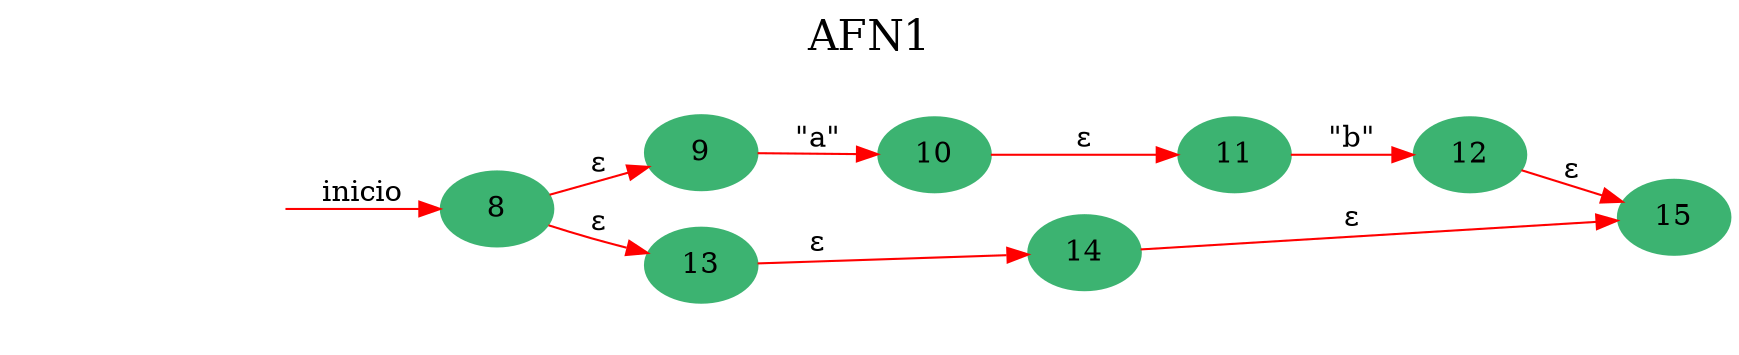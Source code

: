 digraph AFN1 {
	rankdir=LR;
	graph [label="AFN1", labelloc=t, fontsize=20]; 
	node [style = filled,color = mediumseagreen]; 8 9 10 11 12 13 14 15;
	node [shape=circle];
	node [color=midnightblue,fontcolor=white];
	edge [color=red];
	secret_node [style=invis];
	secret_node -> 8 [label="inicio"];
	8 -> 13 [label="ε"];
	8 -> 9 [label="ε"];
	9 -> 10 [label="\"a\""];
	10 -> 11 [label="ε"];
	11 -> 12 [label="\"b\""];
	12 -> 15 [label="ε"];
	13 -> 14 [label="ε"];
	14 -> 15 [label="ε"];
}